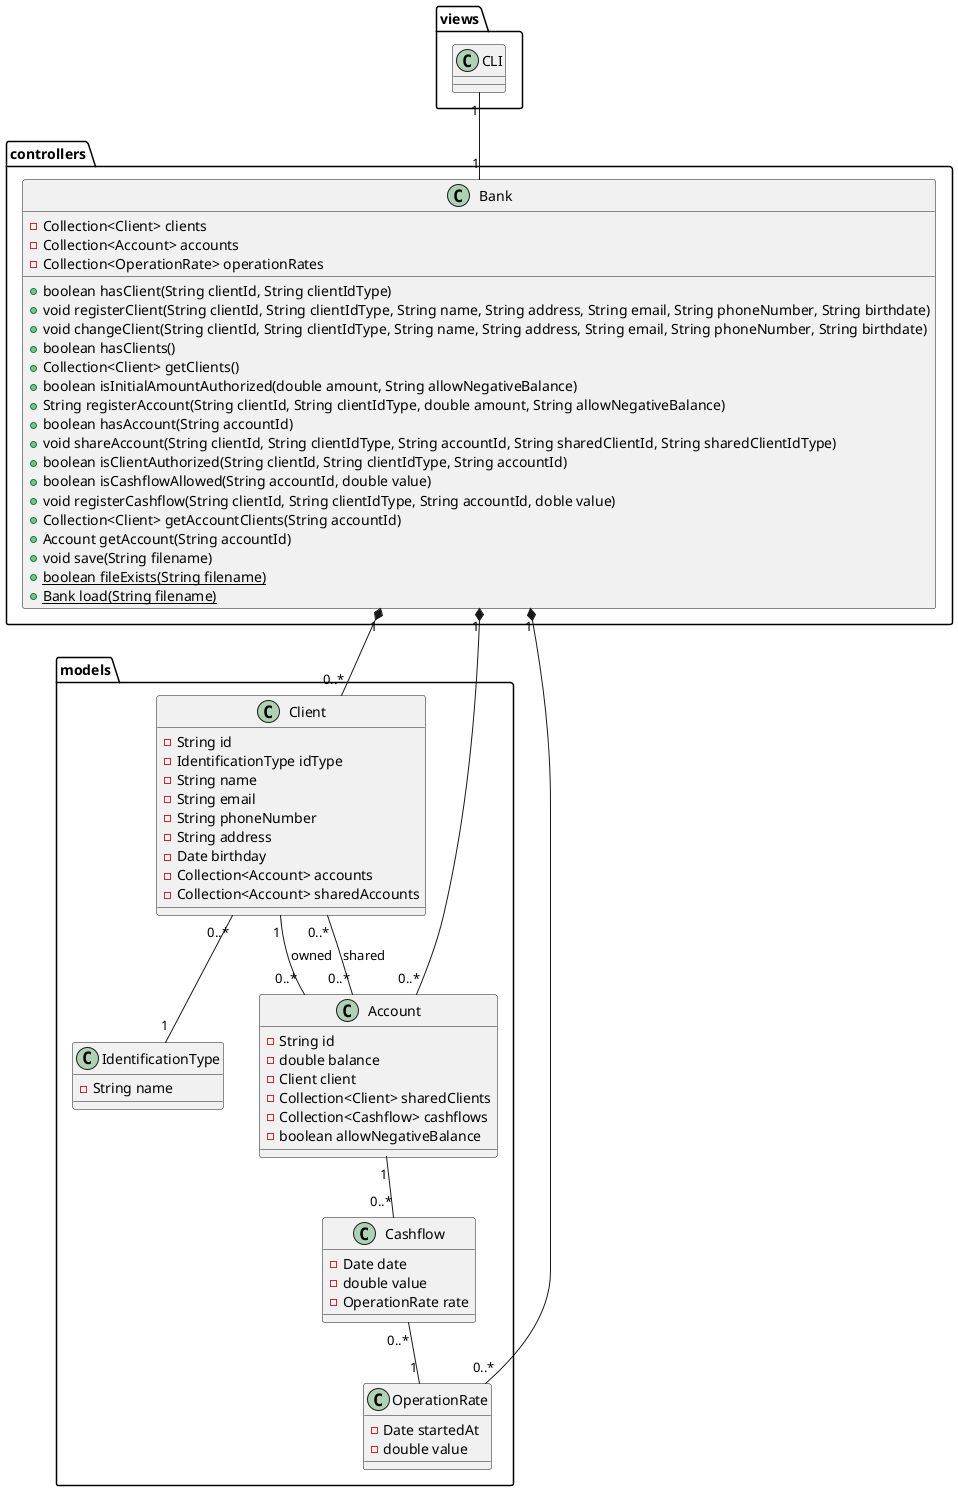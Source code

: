 @startuml

package models {
    class Client {
        -String id
        -IdentificationType idType
        -String name
        -String email
        -String phoneNumber
        -String address
        -Date birthday
        -Collection<Account> accounts
        -Collection<Account> sharedAccounts
    }

    class IdentificationType {
        -String name
    }

    class Account {
        -String id
        -double balance
        -Client client
        -Collection<Client> sharedClients
        -Collection<Cashflow> cashflows
        -boolean allowNegativeBalance
    }

    class Cashflow {
        -Date date
        -double value
        -OperationRate rate
    }

    class OperationRate {
        -Date startedAt
        -double value
    }

    Client "1" -- "0..*" Account : owned
    Client "0..*" -- "0..*" Account : shared
    Client "0..*" -- "1" IdentificationType
    Account "1" -- "0..*" Cashflow
    Cashflow "0..*" -- "1" OperationRate
}

package controllers {
    class Bank {
        -Collection<Client> clients
        -Collection<Account> accounts
        -Collection<OperationRate> operationRates
        +boolean hasClient(String clientId, String clientIdType)
        +void registerClient(String clientId, String clientIdType, String name, String address, String email, String phoneNumber, String birthdate)
        +void changeClient(String clientId, String clientIdType, String name, String address, String email, String phoneNumber, String birthdate)
        +boolean hasClients()
        +Collection<Client> getClients()
        +boolean isInitialAmountAuthorized(double amount, String allowNegativeBalance)
        +String registerAccount(String clientId, String clientIdType, double amount, String allowNegativeBalance)
        +boolean hasAccount(String accountId)
        +void shareAccount(String clientId, String clientIdType, String accountId, String sharedClientId, String sharedClientIdType)
        +boolean isClientAuthorized(String clientId, String clientIdType, String accountId)
        +boolean isCashflowAllowed(String accountId, double value)
        +void registerCashflow(String clientId, String clientIdType, String accountId, doble value)
        +Collection<Client> getAccountClients(String accountId)
        +Account getAccount(String accountId)
        +void save(String filename)
        +{static} boolean fileExists(String filename)
        +{static} Bank load(String filename)
    }
    Bank "1" *-- "0..*" Client
    Bank "1" *-- "0..*" Account
    Bank "1" *-- "0..*" OperationRate
}

package views {
    class CLI
    CLI "1" -- "1" Bank
}
@enduml